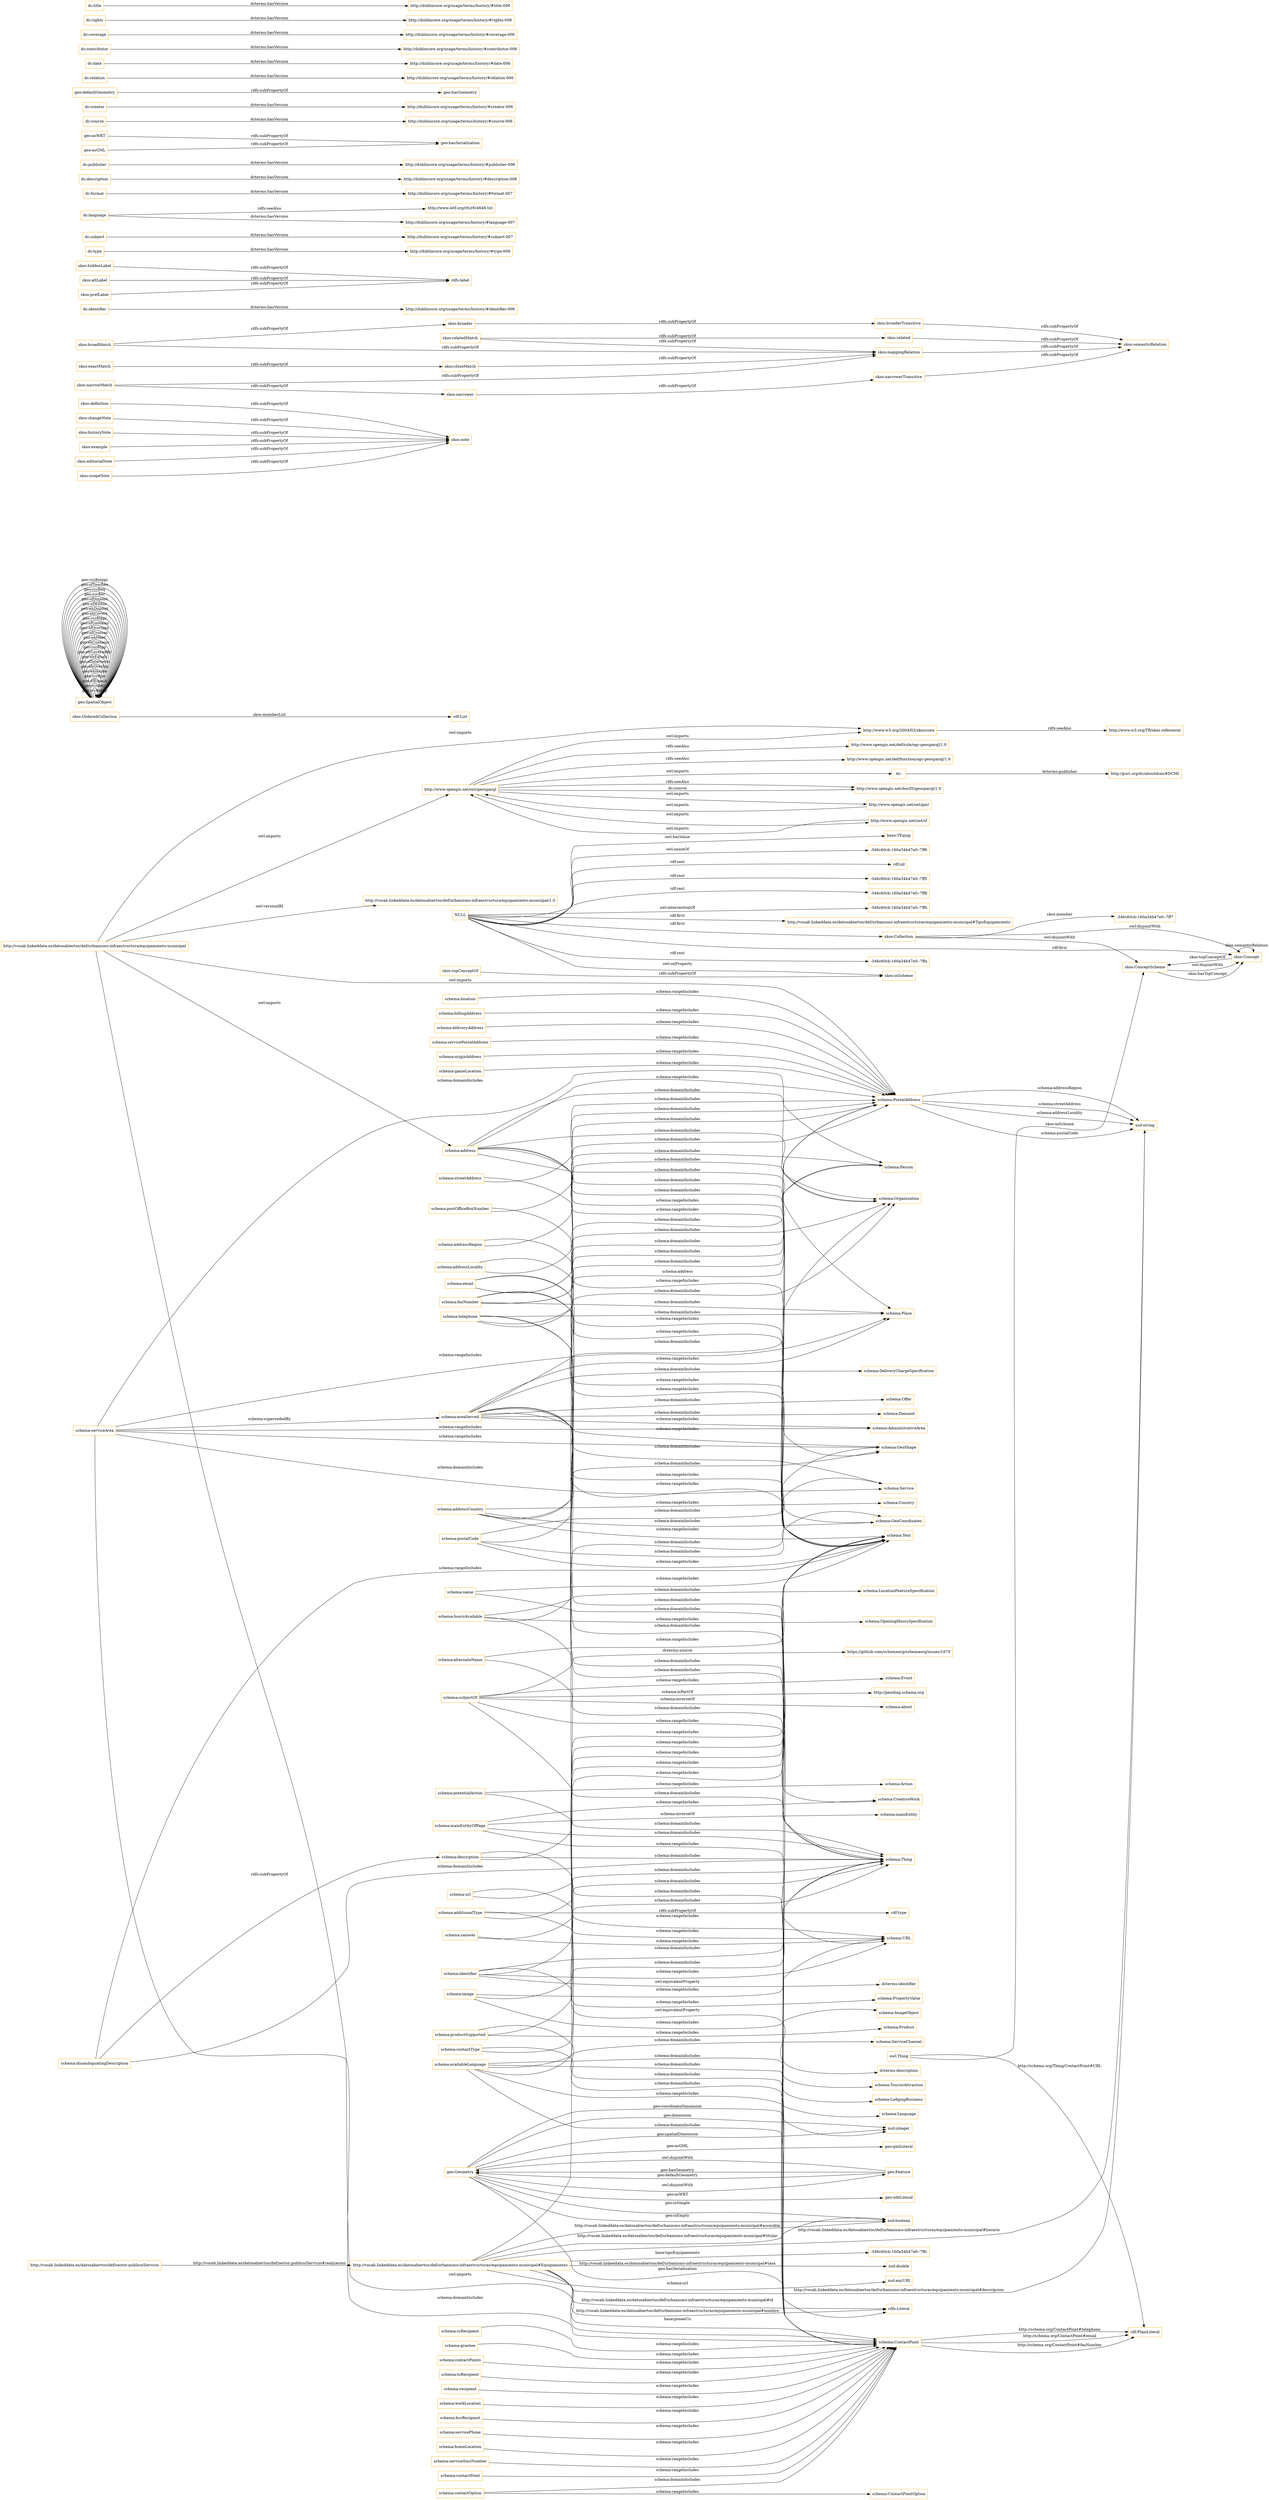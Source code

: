 digraph ar2dtool_diagram { 
rankdir=LR;
size="1501"
node [shape = rectangle, color="orange"]; "http://www.opengis.net/ont/geosparql" "http://vocab.linkeddata.es/datosabiertos/def/urbanismo-infraestructuras/equipamiento-municipal#TipoEquipamiento" "http://vocab.linkeddata.es/datosabiertos/def/urbanismo-infraestructuras/equipamiento-municipal#Equipamiento" "http://vocab.linkeddata.es/datosabiertos/def/sector-publico/Servicio" "schema:ContactPoint" "-346c60cb:160a34b47e0:-7ffc" "-346c60cb:160a34b47e0:-7ff7" "skos:OrderedCollection" "skos:Collection" "skos:ConceptScheme" "skos:Concept" "geo:Feature" "geo:Geometry" "geo:SpatialObject" ; /*classes style*/
	"schema:email" -> "schema:ContactPoint" [ label = "schema:domainIncludes" ];
	"schema:email" -> "schema:Organization" [ label = "schema:domainIncludes" ];
	"schema:email" -> "schema:Text" [ label = "schema:rangeIncludes" ];
	"schema:email" -> "schema:Person" [ label = "schema:domainIncludes" ];
	"skos:definition" -> "skos:note" [ label = "rdfs:subPropertyOf" ];
	"skos:relatedMatch" -> "skos:related" [ label = "rdfs:subPropertyOf" ];
	"skos:relatedMatch" -> "skos:mappingRelation" [ label = "rdfs:subPropertyOf" ];
	"schema:addressLocality" -> "schema:Text" [ label = "schema:rangeIncludes" ];
	"schema:addressLocality" -> "schema:PostalAddress" [ label = "schema:domainIncludes" ];
	"dc:identifier" -> "http://dublincore.org/usage/terms/history/#identifier-006" [ label = "dcterms:hasVersion" ];
	"schema:addressCountry" -> "schema:GeoShape" [ label = "schema:domainIncludes" ];
	"schema:addressCountry" -> "schema:Country" [ label = "schema:rangeIncludes" ];
	"schema:addressCountry" -> "schema:GeoCoordinates" [ label = "schema:domainIncludes" ];
	"schema:addressCountry" -> "schema:Text" [ label = "schema:rangeIncludes" ];
	"schema:addressCountry" -> "schema:PostalAddress" [ label = "schema:domainIncludes" ];
	"skos:changeNote" -> "skos:note" [ label = "rdfs:subPropertyOf" ];
	"http://vocab.linkeddata.es/datosabiertos/def/urbanismo-infraestructura/equipamiento-municipal" -> "schema:ContactPoint" [ label = "owl:imports" ];
	"http://vocab.linkeddata.es/datosabiertos/def/urbanismo-infraestructura/equipamiento-municipal" -> "http://vocab.linkeddata.es/datosabiertos/def/urbanismo-infraestructura/equipamiento-municipal/1.0" [ label = "owl:versionIRI" ];
	"http://vocab.linkeddata.es/datosabiertos/def/urbanismo-infraestructura/equipamiento-municipal" -> "http://www.w3.org/2004/02/skos/core" [ label = "owl:imports" ];
	"http://vocab.linkeddata.es/datosabiertos/def/urbanismo-infraestructura/equipamiento-municipal" -> "schema:address" [ label = "owl:imports" ];
	"http://vocab.linkeddata.es/datosabiertos/def/urbanismo-infraestructura/equipamiento-municipal" -> "schema:PostalAddress" [ label = "owl:imports" ];
	"http://vocab.linkeddata.es/datosabiertos/def/urbanismo-infraestructura/equipamiento-municipal" -> "http://www.opengis.net/ont/geosparql" [ label = "owl:imports" ];
	"skos:hiddenLabel" -> "rdfs:label" [ label = "rdfs:subPropertyOf" ];
	"dc:type" -> "http://dublincore.org/usage/terms/history/#type-006" [ label = "dcterms:hasVersion" ];
	"skos:related" -> "skos:semanticRelation" [ label = "rdfs:subPropertyOf" ];
	"dc:subject" -> "http://dublincore.org/usage/terms/history/#subject-007" [ label = "dcterms:hasVersion" ];
	"schema:addressRegion" -> "schema:Text" [ label = "schema:rangeIncludes" ];
	"schema:addressRegion" -> "schema:PostalAddress" [ label = "schema:domainIncludes" ];
	"geo:Feature" -> "geo:Geometry" [ label = "owl:disjointWith" ];
	"dc:language" -> "http://www.ietf.org/rfc/rfc4646.txt" [ label = "rdfs:seeAlso" ];
	"dc:language" -> "http://dublincore.org/usage/terms/history/#language-007" [ label = "dcterms:hasVersion" ];
	"schema:potentialAction" -> "schema:Action" [ label = "schema:rangeIncludes" ];
	"schema:potentialAction" -> "schema:Thing" [ label = "schema:domainIncludes" ];
	"schema:contactPoints" -> "schema:ContactPoint" [ label = "schema:rangeIncludes" ];
	"schema:toRecipient" -> "schema:ContactPoint" [ label = "schema:rangeIncludes" ];
	"schema:postOfficeBoxNumber" -> "schema:Text" [ label = "schema:rangeIncludes" ];
	"schema:postOfficeBoxNumber" -> "schema:PostalAddress" [ label = "schema:domainIncludes" ];
	"schema:mainEntityOfPage" -> "schema:Thing" [ label = "schema:domainIncludes" ];
	"schema:mainEntityOfPage" -> "schema:CreativeWork" [ label = "schema:rangeIncludes" ];
	"schema:mainEntityOfPage" -> "schema:mainEntity" [ label = "schema:inverseOf" ];
	"schema:mainEntityOfPage" -> "schema:URL" [ label = "schema:rangeIncludes" ];
	"schema:disambiguatingDescription" -> "schema:Text" [ label = "schema:rangeIncludes" ];
	"schema:disambiguatingDescription" -> "schema:Thing" [ label = "schema:domainIncludes" ];
	"schema:disambiguatingDescription" -> "schema:description" [ label = "rdfs:subPropertyOf" ];
	"dc:format" -> "http://dublincore.org/usage/terms/history/#format-007" [ label = "dcterms:hasVersion" ];
	"schema:name" -> "schema:Thing" [ label = "schema:domainIncludes" ];
	"schema:name" -> "schema:Text" [ label = "schema:rangeIncludes" ];
	"schema:location" -> "schema:PostalAddress" [ label = "schema:rangeIncludes" ];
	"skos:ConceptScheme" -> "skos:Concept" [ label = "owl:disjointWith" ];
	"schema:productSupported" -> "schema:Text" [ label = "schema:rangeIncludes" ];
	"schema:productSupported" -> "schema:ContactPoint" [ label = "schema:domainIncludes" ];
	"schema:productSupported" -> "schema:Product" [ label = "schema:rangeIncludes" ];
	"schema:recipient" -> "schema:ContactPoint" [ label = "schema:rangeIncludes" ];
	"schema:contactType" -> "schema:Text" [ label = "schema:rangeIncludes" ];
	"schema:contactType" -> "schema:ContactPoint" [ label = "schema:domainIncludes" ];
	"skos:altLabel" -> "rdfs:label" [ label = "rdfs:subPropertyOf" ];
	"dc:" -> "http://purl.org/dc/aboutdcmi#DCMI" [ label = "dcterms:publisher" ];
	"schema:billingAddress" -> "schema:PostalAddress" [ label = "schema:rangeIncludes" ];
	"dc:description" -> "http://dublincore.org/usage/terms/history/#description-006" [ label = "dcterms:hasVersion" ];
	"skos:broader" -> "skos:broaderTransitive" [ label = "rdfs:subPropertyOf" ];
	"dc:publisher" -> "http://dublincore.org/usage/terms/history/#publisher-006" [ label = "dcterms:hasVersion" ];
	"geo:asWKT" -> "geo:hasSerialization" [ label = "rdfs:subPropertyOf" ];
	"skos:narrower" -> "skos:narrowerTransitive" [ label = "rdfs:subPropertyOf" ];
	"schema:workLocation" -> "schema:ContactPoint" [ label = "schema:rangeIncludes" ];
	"schema:postalCode" -> "schema:Text" [ label = "schema:rangeIncludes" ];
	"schema:postalCode" -> "schema:GeoShape" [ label = "schema:domainIncludes" ];
	"schema:postalCode" -> "schema:PostalAddress" [ label = "schema:domainIncludes" ];
	"schema:postalCode" -> "schema:GeoCoordinates" [ label = "schema:domainIncludes" ];
	"dc:source" -> "http://dublincore.org/usage/terms/history/#source-006" [ label = "dcterms:hasVersion" ];
	"skos:broaderTransitive" -> "skos:semanticRelation" [ label = "rdfs:subPropertyOf" ];
	"dc:creator" -> "http://dublincore.org/usage/terms/history/#creator-006" [ label = "dcterms:hasVersion" ];
	"schema:deliveryAddress" -> "schema:PostalAddress" [ label = "schema:rangeIncludes" ];
	"schema:sameAs" -> "schema:URL" [ label = "schema:rangeIncludes" ];
	"schema:sameAs" -> "schema:Thing" [ label = "schema:domainIncludes" ];
	"schema:faxNumber" -> "schema:ContactPoint" [ label = "schema:domainIncludes" ];
	"schema:faxNumber" -> "schema:Organization" [ label = "schema:domainIncludes" ];
	"schema:faxNumber" -> "schema:Person" [ label = "schema:domainIncludes" ];
	"schema:faxNumber" -> "schema:Text" [ label = "schema:rangeIncludes" ];
	"schema:faxNumber" -> "schema:Place" [ label = "schema:domainIncludes" ];
	"skos:historyNote" -> "skos:note" [ label = "rdfs:subPropertyOf" ];
	"schema:serviceArea" -> "schema:Service" [ label = "schema:domainIncludes" ];
	"schema:serviceArea" -> "schema:Place" [ label = "schema:rangeIncludes" ];
	"schema:serviceArea" -> "schema:AdministrativeArea" [ label = "schema:rangeIncludes" ];
	"schema:serviceArea" -> "schema:areaServed" [ label = "schema:supersededBy" ];
	"schema:serviceArea" -> "schema:ContactPoint" [ label = "schema:domainIncludes" ];
	"schema:serviceArea" -> "schema:GeoShape" [ label = "schema:rangeIncludes" ];
	"schema:serviceArea" -> "schema:Organization" [ label = "schema:domainIncludes" ];
	"schema:contactOption" -> "schema:ContactPoint" [ label = "schema:domainIncludes" ];
	"schema:contactOption" -> "schema:ContactPointOption" [ label = "schema:rangeIncludes" ];
	"schema:description" -> "dcterms:description" [ label = "owl:equivalentProperty" ];
	"schema:description" -> "schema:Text" [ label = "schema:rangeIncludes" ];
	"schema:description" -> "schema:Thing" [ label = "schema:domainIncludes" ];
	"geo:asGML" -> "geo:hasSerialization" [ label = "rdfs:subPropertyOf" ];
	"schema:servicePostalAddress" -> "schema:PostalAddress" [ label = "schema:rangeIncludes" ];
	"schema:additionalType" -> "schema:Thing" [ label = "schema:domainIncludes" ];
	"schema:additionalType" -> "rdf:type" [ label = "rdfs:subPropertyOf" ];
	"schema:additionalType" -> "schema:URL" [ label = "schema:rangeIncludes" ];
	"skos:broadMatch" -> "skos:broader" [ label = "rdfs:subPropertyOf" ];
	"skos:broadMatch" -> "skos:mappingRelation" [ label = "rdfs:subPropertyOf" ];
	"http://www.opengis.net/ont/geosparql" -> "http://www.opengis.net/doc/IS/geosparql/1.0" [ label = "rdfs:seeAlso" ];
	"http://www.opengis.net/ont/geosparql" -> "http://www.opengis.net/ont/gml" [ label = "owl:imports" ];
	"http://www.opengis.net/ont/geosparql" -> "http://www.opengis.net/ont/sf" [ label = "owl:imports" ];
	"http://www.opengis.net/ont/geosparql" -> "http://www.opengis.net/def/rule/ogc-geosparql/1.0" [ label = "rdfs:seeAlso" ];
	"http://www.opengis.net/ont/geosparql" -> "http://www.opengis.net/doc/IS/geosparql/1.0" [ label = "dc:source" ];
	"http://www.opengis.net/ont/geosparql" -> "dc:" [ label = "owl:imports" ];
	"http://www.opengis.net/ont/geosparql" -> "http://www.w3.org/2004/02/skos/core" [ label = "owl:imports" ];
	"http://www.opengis.net/ont/geosparql" -> "http://www.opengis.net/def/function/ogc-geosparql/1.0" [ label = "rdfs:seeAlso" ];
	"http://www.opengis.net/ont/sf" -> "http://www.opengis.net/ont/geosparql" [ label = "owl:imports" ];
	"http://www.w3.org/2004/02/skos/core" -> "http://www.w3.org/TR/skos-reference/" [ label = "rdfs:seeAlso" ];
	"schema:url" -> "schema:Thing" [ label = "schema:domainIncludes" ];
	"schema:url" -> "schema:URL" [ label = "schema:rangeIncludes" ];
	"schema:originAddress" -> "schema:PostalAddress" [ label = "schema:rangeIncludes" ];
	"schema:streetAddress" -> "schema:Text" [ label = "schema:rangeIncludes" ];
	"schema:streetAddress" -> "schema:PostalAddress" [ label = "schema:domainIncludes" ];
	"schema:gameLocation" -> "schema:PostalAddress" [ label = "schema:rangeIncludes" ];
	"schema:bccRecipient" -> "schema:ContactPoint" [ label = "schema:rangeIncludes" ];
	"schema:identifier" -> "dcterms:identifier" [ label = "owl:equivalentProperty" ];
	"schema:identifier" -> "schema:Text" [ label = "schema:rangeIncludes" ];
	"schema:identifier" -> "schema:Thing" [ label = "schema:domainIncludes" ];
	"schema:identifier" -> "schema:PropertyValue" [ label = "schema:rangeIncludes" ];
	"schema:identifier" -> "schema:URL" [ label = "schema:rangeIncludes" ];
	"skos:narrowerTransitive" -> "skos:semanticRelation" [ label = "rdfs:subPropertyOf" ];
	"schema:alternateName" -> "schema:Text" [ label = "schema:rangeIncludes" ];
	"schema:alternateName" -> "schema:Thing" [ label = "schema:domainIncludes" ];
	"NULL" -> "-346c60cb:160a34b47e0:-7ffa" [ label = "rdf:rest" ];
	"NULL" -> "base:TEquip" [ label = "owl:hasValue" ];
	"NULL" -> "-346c60cb:160a34b47e0:-7ff6" [ label = "owl:unionOf" ];
	"NULL" -> "skos:Concept" [ label = "rdf:first" ];
	"NULL" -> "http://vocab.linkeddata.es/datosabiertos/def/urbanismo-infraestructuras/equipamiento-municipal#TipoEquipamiento" [ label = "rdf:first" ];
	"NULL" -> "rdf:nil" [ label = "rdf:rest" ];
	"NULL" -> "-346c60cb:160a34b47e0:-7ff5" [ label = "rdf:rest" ];
	"NULL" -> "-346c60cb:160a34b47e0:-7ff8" [ label = "rdf:rest" ];
	"NULL" -> "-346c60cb:160a34b47e0:-7ffb" [ label = "owl:intersectionOf" ];
	"NULL" -> "skos:Collection" [ label = "rdf:first" ];
	"NULL" -> "skos:inScheme" [ label = "owl:onProperty" ];
	"schema:servicePhone" -> "schema:ContactPoint" [ label = "schema:rangeIncludes" ];
	"geo:defaultGeometry" -> "geo:hasGeometry" [ label = "rdfs:subPropertyOf" ];
	"skos:prefLabel" -> "rdfs:label" [ label = "rdfs:subPropertyOf" ];
	"dc:relation" -> "http://dublincore.org/usage/terms/history/#relation-006" [ label = "dcterms:hasVersion" ];
	"skos:narrowMatch" -> "skos:narrower" [ label = "rdfs:subPropertyOf" ];
	"skos:narrowMatch" -> "skos:mappingRelation" [ label = "rdfs:subPropertyOf" ];
	"schema:homeLocation" -> "schema:ContactPoint" [ label = "schema:rangeIncludes" ];
	"skos:example" -> "skos:note" [ label = "rdfs:subPropertyOf" ];
	"schema:serviceSmsNumber" -> "schema:ContactPoint" [ label = "schema:rangeIncludes" ];
	"schema:contactPoint" -> "schema:ContactPoint" [ label = "schema:rangeIncludes" ];
	"schema:ccRecipient" -> "schema:ContactPoint" [ label = "schema:rangeIncludes" ];
	"dc:date" -> "http://dublincore.org/usage/terms/history/#date-006" [ label = "dcterms:hasVersion" ];
	"schema:grantee" -> "schema:ContactPoint" [ label = "schema:rangeIncludes" ];
	"schema:areaServed" -> "schema:Demand" [ label = "schema:domainIncludes" ];
	"schema:areaServed" -> "schema:Place" [ label = "schema:rangeIncludes" ];
	"schema:areaServed" -> "schema:Organization" [ label = "schema:domainIncludes" ];
	"schema:areaServed" -> "schema:AdministrativeArea" [ label = "schema:rangeIncludes" ];
	"schema:areaServed" -> "schema:GeoShape" [ label = "schema:rangeIncludes" ];
	"schema:areaServed" -> "schema:DeliveryChargeSpecification" [ label = "schema:domainIncludes" ];
	"schema:areaServed" -> "schema:Offer" [ label = "schema:domainIncludes" ];
	"schema:areaServed" -> "schema:Text" [ label = "schema:rangeIncludes" ];
	"schema:areaServed" -> "schema:ContactPoint" [ label = "schema:domainIncludes" ];
	"schema:areaServed" -> "schema:Service" [ label = "schema:domainIncludes" ];
	"geo:Geometry" -> "geo:Feature" [ label = "owl:disjointWith" ];
	"skos:mappingRelation" -> "skos:semanticRelation" [ label = "rdfs:subPropertyOf" ];
	"schema:telephone" -> "schema:Organization" [ label = "schema:domainIncludes" ];
	"schema:telephone" -> "schema:Text" [ label = "schema:rangeIncludes" ];
	"schema:telephone" -> "schema:Place" [ label = "schema:domainIncludes" ];
	"schema:telephone" -> "schema:ContactPoint" [ label = "schema:domainIncludes" ];
	"schema:telephone" -> "schema:Person" [ label = "schema:domainIncludes" ];
	"skos:Collection" -> "skos:ConceptScheme" [ label = "owl:disjointWith" ];
	"skos:Collection" -> "skos:Concept" [ label = "owl:disjointWith" ];
	"skos:topConceptOf" -> "skos:inScheme" [ label = "rdfs:subPropertyOf" ];
	"schema:address" -> "schema:Place" [ label = "schema:domainIncludes" ];
	"schema:address" -> "schema:Person" [ label = "schema:domainIncludes" ];
	"schema:address" -> "schema:PostalAddress" [ label = "schema:rangeIncludes" ];
	"schema:address" -> "schema:GeoCoordinates" [ label = "schema:domainIncludes" ];
	"schema:address" -> "schema:Organization" [ label = "schema:domainIncludes" ];
	"schema:address" -> "schema:Text" [ label = "schema:rangeIncludes" ];
	"schema:address" -> "schema:GeoShape" [ label = "schema:domainIncludes" ];
	"skos:exactMatch" -> "skos:closeMatch" [ label = "rdfs:subPropertyOf" ];
	"schema:hoursAvailable" -> "schema:ContactPoint" [ label = "schema:domainIncludes" ];
	"schema:hoursAvailable" -> "schema:LocationFeatureSpecification" [ label = "schema:domainIncludes" ];
	"schema:hoursAvailable" -> "schema:OpeningHoursSpecification" [ label = "schema:rangeIncludes" ];
	"schema:hoursAvailable" -> "schema:Service" [ label = "schema:domainIncludes" ];
	"dc:contributor" -> "http://dublincore.org/usage/terms/history/#contributor-006" [ label = "dcterms:hasVersion" ];
	"dc:coverage" -> "http://dublincore.org/usage/terms/history/#coverage-006" [ label = "dcterms:hasVersion" ];
	"skos:editorialNote" -> "skos:note" [ label = "rdfs:subPropertyOf" ];
	"skos:closeMatch" -> "skos:mappingRelation" [ label = "rdfs:subPropertyOf" ];
	"schema:availableLanguage" -> "schema:ServiceChannel" [ label = "schema:domainIncludes" ];
	"schema:availableLanguage" -> "schema:TouristAttraction" [ label = "schema:domainIncludes" ];
	"schema:availableLanguage" -> "schema:LodgingBusiness" [ label = "schema:domainIncludes" ];
	"schema:availableLanguage" -> "schema:Text" [ label = "schema:rangeIncludes" ];
	"schema:availableLanguage" -> "schema:ContactPoint" [ label = "schema:domainIncludes" ];
	"schema:availableLanguage" -> "schema:Language" [ label = "schema:rangeIncludes" ];
	"dc:rights" -> "http://dublincore.org/usage/terms/history/#rights-006" [ label = "dcterms:hasVersion" ];
	"schema:subjectOf" -> "schema:CreativeWork" [ label = "schema:rangeIncludes" ];
	"schema:subjectOf" -> "schema:Thing" [ label = "schema:domainIncludes" ];
	"schema:subjectOf" -> "schema:about" [ label = "schema:inverseOf" ];
	"schema:subjectOf" -> "https://github.com/schemaorg/schemaorg/issues/1670" [ label = "dcterms:source" ];
	"schema:subjectOf" -> "schema:Event" [ label = "schema:rangeIncludes" ];
	"schema:subjectOf" -> "http://pending.schema.org" [ label = "schema:isPartOf" ];
	"dc:title" -> "http://dublincore.org/usage/terms/history/#title-006" [ label = "dcterms:hasVersion" ];
	"schema:image" -> "schema:URL" [ label = "schema:rangeIncludes" ];
	"schema:image" -> "schema:Thing" [ label = "schema:domainIncludes" ];
	"schema:image" -> "schema:ImageObject" [ label = "schema:rangeIncludes" ];
	"http://www.opengis.net/ont/gml" -> "http://www.opengis.net/ont/geosparql" [ label = "owl:imports" ];
	"skos:scopeNote" -> "skos:note" [ label = "rdfs:subPropertyOf" ];
	"geo:SpatialObject" -> "geo:SpatialObject" [ label = "geo:rcc8ntpp" ];
	"http://vocab.linkeddata.es/datosabiertos/def/urbanismo-infraestructuras/equipamiento-municipal#Equipamiento" -> "xsd:double" [ label = "http://vocab.linkeddata.es/datosabiertos/def/urbanismo-infraestructuras/equipamiento-municipal#tasa" ];
	"geo:Feature" -> "geo:Geometry" [ label = "geo:hasGeometry" ];
	"owl:Thing" -> "rdf:PlainLiteral" [ label = "http://schema.org/Thing/ContactPoint#URL" ];
	"http://vocab.linkeddata.es/datosabiertos/def/urbanismo-infraestructuras/equipamiento-municipal#Equipamiento" -> "rdfs:Literal" [ label = "http://vocab.linkeddata.es/datosabiertos/def/urbanismo-infraestructuras/equipamiento-municipal#id" ];
	"geo:SpatialObject" -> "geo:SpatialObject" [ label = "geo:rcc8dc" ];
	"geo:SpatialObject" -> "geo:SpatialObject" [ label = "geo:sfEquals" ];
	"geo:SpatialObject" -> "geo:SpatialObject" [ label = "geo:rcc8po" ];
	"http://vocab.linkeddata.es/datosabiertos/def/urbanismo-infraestructuras/equipamiento-municipal#Equipamiento" -> "xsd:anyURI" [ label = "schema:url" ];
	"owl:Thing" -> "skos:ConceptScheme" [ label = "skos:inScheme" ];
	"schema:PostalAddress" -> "xsd:string" [ label = "schema:addressLocality" ];
	"skos:OrderedCollection" -> "rdf:List" [ label = "skos:memberList" ];
	"http://vocab.linkeddata.es/datosabiertos/def/urbanismo-infraestructuras/equipamiento-municipal#Equipamiento" -> "rdfs:Literal" [ label = "http://vocab.linkeddata.es/datosabiertos/def/urbanismo-infraestructuras/equipamiento-municipal#nombre" ];
	"http://vocab.linkeddata.es/datosabiertos/def/urbanismo-infraestructuras/equipamiento-municipal#Equipamiento" -> "xsd:string" [ label = "http://vocab.linkeddata.es/datosabiertos/def/urbanismo-infraestructuras/equipamiento-municipal#horario" ];
	"geo:SpatialObject" -> "geo:SpatialObject" [ label = "geo:ehInside" ];
	"geo:Geometry" -> "xsd:boolean" [ label = "geo:isEmpty" ];
	"geo:Feature" -> "geo:Geometry" [ label = "geo:defaultGeometry" ];
	"http://vocab.linkeddata.es/datosabiertos/def/urbanismo-infraestructuras/equipamiento-municipal#Equipamiento" -> "xsd:string" [ label = "http://vocab.linkeddata.es/datosabiertos/def/urbanismo-infraestructuras/equipamiento-municipal#descripcion" ];
	"geo:SpatialObject" -> "geo:SpatialObject" [ label = "geo:ehOverlap" ];
	"geo:Geometry" -> "geo:wktLiteral" [ label = "geo:asWKT" ];
	"geo:Geometry" -> "xsd:integer" [ label = "geo:coordinateDimension" ];
	"geo:SpatialObject" -> "geo:SpatialObject" [ label = "geo:sfIntersects" ];
	"http://vocab.linkeddata.es/datosabiertos/def/urbanismo-infraestructuras/equipamiento-municipal#Equipamiento" -> "xsd:boolean" [ label = "http://vocab.linkeddata.es/datosabiertos/def/urbanismo-infraestructuras/equipamiento-municipal#titular" ];
	"geo:SpatialObject" -> "geo:SpatialObject" [ label = "geo:ehEquals" ];
	"geo:Geometry" -> "xsd:integer" [ label = "geo:dimension" ];
	"geo:SpatialObject" -> "geo:SpatialObject" [ label = "geo:ehCoveredBy" ];
	"http://vocab.linkeddata.es/datosabiertos/def/urbanismo-infraestructuras/equipamiento-municipal#Equipamiento" -> "schema:ContactPoint" [ label = "base:poseeUn" ];
	"geo:SpatialObject" -> "geo:SpatialObject" [ label = "geo:rcc8tpp" ];
	"skos:Concept" -> "skos:Concept" [ label = "skos:semanticRelation" ];
	"geo:SpatialObject" -> "geo:SpatialObject" [ label = "geo:ehContains" ];
	"geo:SpatialObject" -> "geo:SpatialObject" [ label = "geo:ehMeet" ];
	"geo:SpatialObject" -> "geo:SpatialObject" [ label = "geo:sfCrosses" ];
	"geo:SpatialObject" -> "geo:SpatialObject" [ label = "geo:sfOverlaps" ];
	"http://vocab.linkeddata.es/datosabiertos/def/sector-publico/Servicio" -> "http://vocab.linkeddata.es/datosabiertos/def/urbanismo-infraestructuras/equipamiento-municipal#Equipamiento" [ label = "http://vocab.linkeddata.es/datosabiertos/def/sector-publico/Servicio#realizacion" ];
	"geo:Geometry" -> "geo:gmlLiteral" [ label = "geo:asGML" ];
	"schema:PostalAddress" -> "xsd:string" [ label = "schema:postalCode" ];
	"skos:ConceptScheme" -> "skos:Concept" [ label = "skos:hasTopConcept" ];
	"geo:SpatialObject" -> "geo:SpatialObject" [ label = "geo:sfContains" ];
	"schema:ContactPoint" -> "rdf:PlainLiteral" [ label = "http://schema.org/ContactPoint#faxNumber" ];
	"geo:Geometry" -> "xsd:integer" [ label = "geo:spatialDimension" ];
	"geo:Geometry" -> "xsd:boolean" [ label = "geo:isSimple" ];
	"geo:SpatialObject" -> "geo:SpatialObject" [ label = "geo:rcc8tppi" ];
	"geo:SpatialObject" -> "geo:SpatialObject" [ label = "geo:ehCovers" ];
	"http://vocab.linkeddata.es/datosabiertos/def/urbanismo-infraestructuras/equipamiento-municipal#Equipamiento" -> "schema:PostalAddress" [ label = "schema:address" ];
	"http://vocab.linkeddata.es/datosabiertos/def/urbanismo-infraestructuras/equipamiento-municipal#Equipamiento" -> "xsd:boolean" [ label = "http://vocab.linkeddata.es/datosabiertos/def/urbanismo-infraestructuras/equipamiento-municipal#accesible" ];
	"geo:Geometry" -> "rdfs:Literal" [ label = "geo:hasSerialization" ];
	"geo:SpatialObject" -> "geo:SpatialObject" [ label = "geo:ehDisjoint" ];
	"schema:ContactPoint" -> "rdf:PlainLiteral" [ label = "http://schema.org/ContactPoint#telephone" ];
	"http://vocab.linkeddata.es/datosabiertos/def/urbanismo-infraestructuras/equipamiento-municipal#Equipamiento" -> "-346c60cb:160a34b47e0:-7ffc" [ label = "base:tipoEquipamiento" ];
	"geo:SpatialObject" -> "geo:SpatialObject" [ label = "geo:sfWithin" ];
	"geo:SpatialObject" -> "geo:SpatialObject" [ label = "geo:sfDisjoint" ];
	"skos:Concept" -> "skos:ConceptScheme" [ label = "skos:topConceptOf" ];
	"schema:PostalAddress" -> "xsd:string" [ label = "schema:addressRegion" ];
	"skos:Collection" -> "-346c60cb:160a34b47e0:-7ff7" [ label = "skos:member" ];
	"geo:SpatialObject" -> "geo:SpatialObject" [ label = "geo:rcc8ec" ];
	"geo:SpatialObject" -> "geo:SpatialObject" [ label = "geo:rcc8eq" ];
	"geo:SpatialObject" -> "geo:SpatialObject" [ label = "geo:sfTouches" ];
	"geo:SpatialObject" -> "geo:SpatialObject" [ label = "geo:rcc8ntppi" ];
	"schema:ContactPoint" -> "rdf:PlainLiteral" [ label = "http://schema.org/ContactPoint#email" ];
	"schema:PostalAddress" -> "xsd:string" [ label = "schema:streetAddress" ];

}
